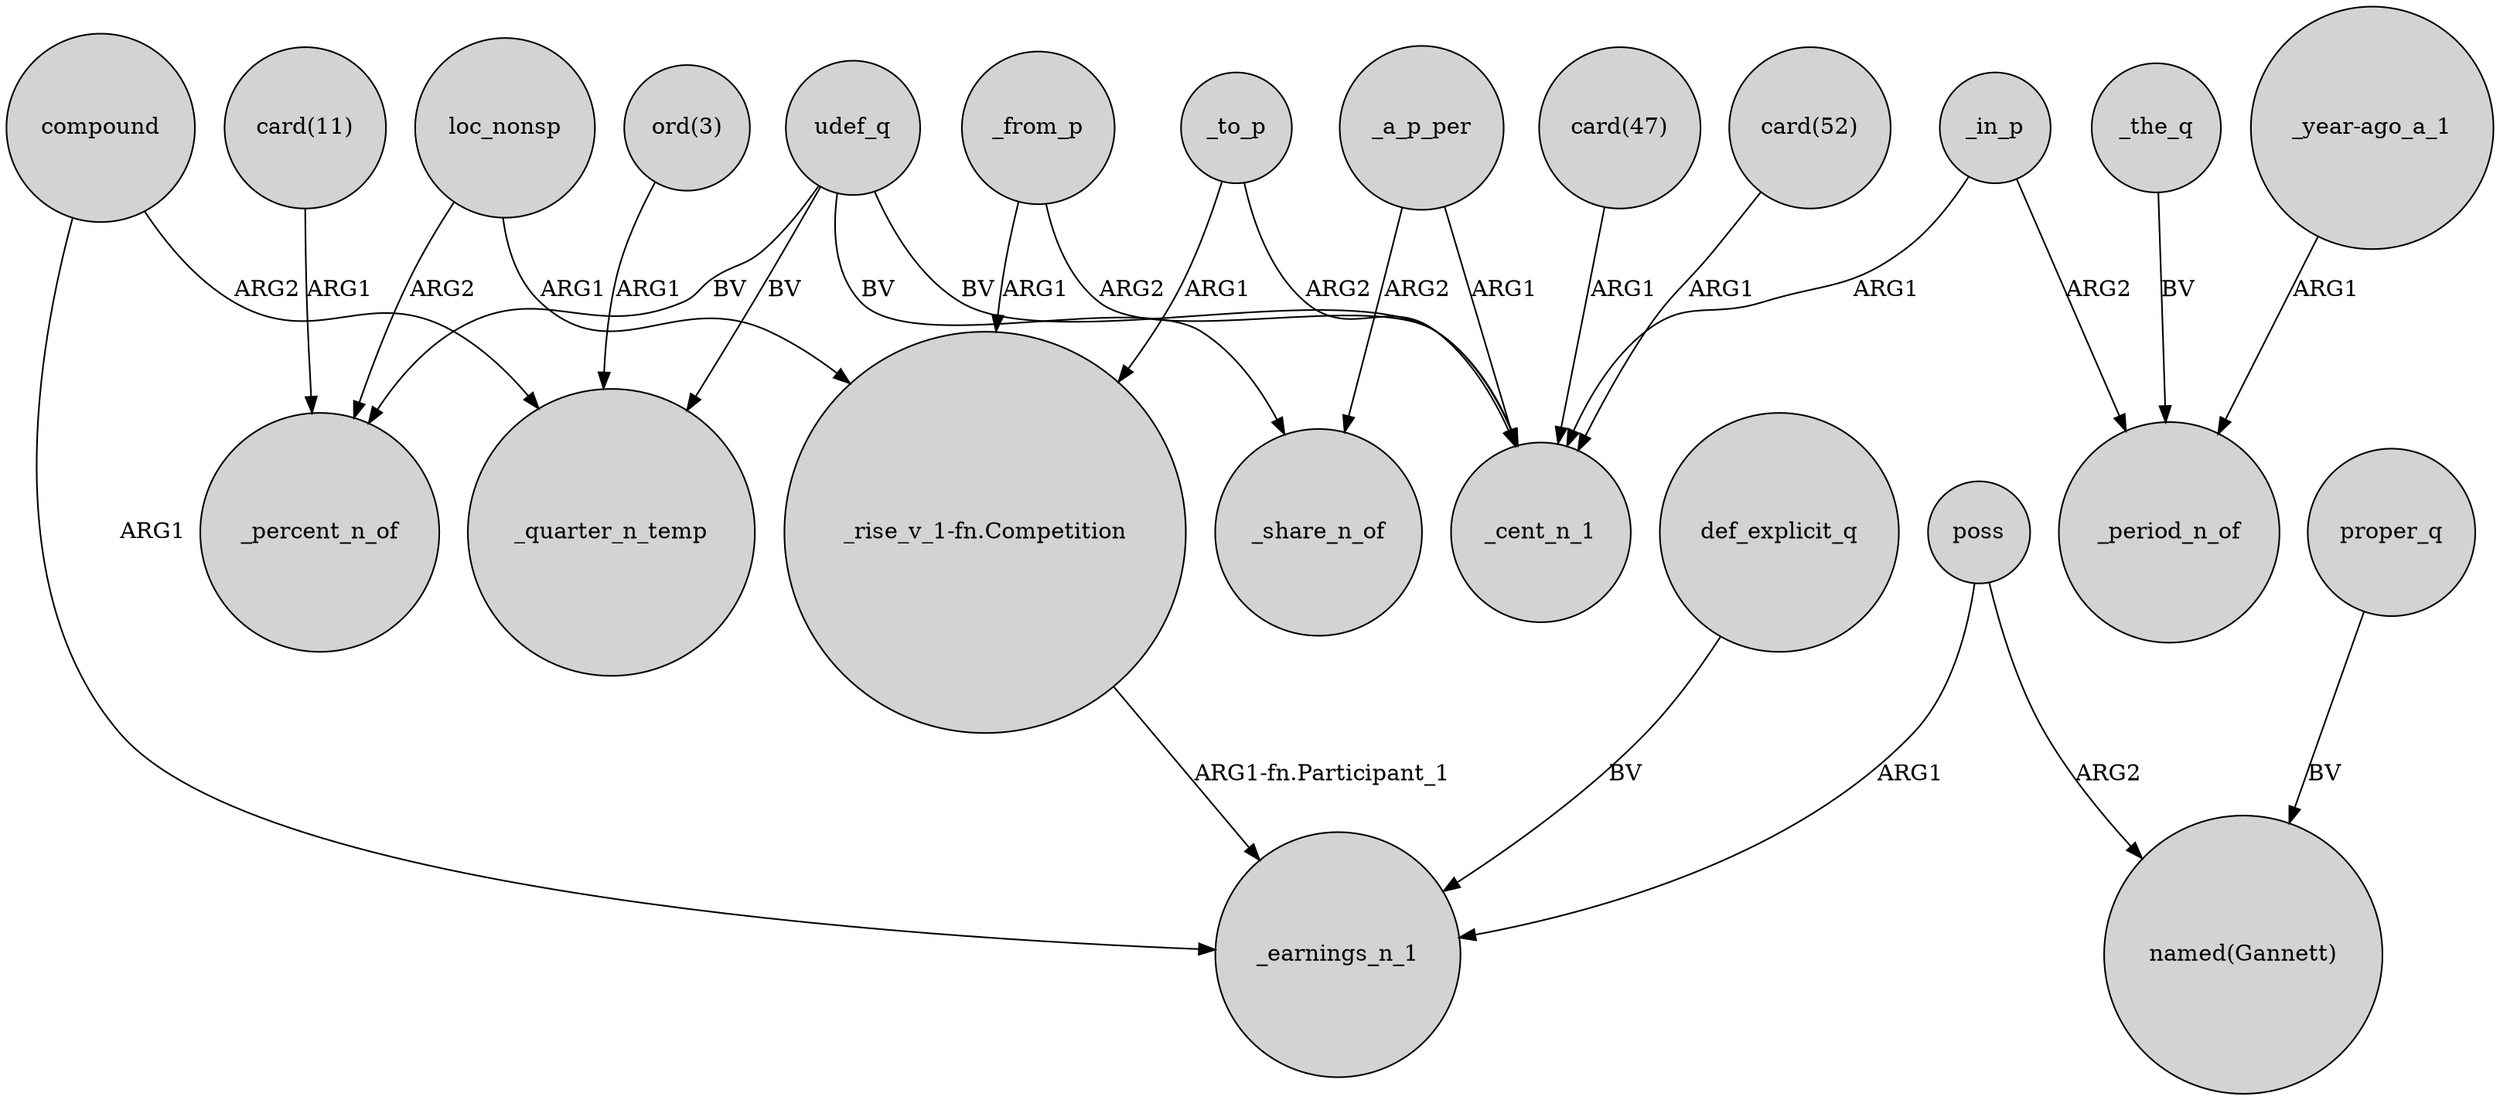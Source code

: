 digraph {
	node [shape=circle style=filled]
	loc_nonsp -> "_rise_v_1-fn.Competition" [label=ARG1]
	"ord(3)" -> _quarter_n_temp [label=ARG1]
	proper_q -> "named(Gannett)" [label=BV]
	_a_p_per -> _cent_n_1 [label=ARG1]
	_from_p -> _cent_n_1 [label=ARG2]
	_in_p -> _period_n_of [label=ARG2]
	_from_p -> "_rise_v_1-fn.Competition" [label=ARG1]
	"_year-ago_a_1" -> _period_n_of [label=ARG1]
	udef_q -> _cent_n_1 [label=BV]
	_to_p -> "_rise_v_1-fn.Competition" [label=ARG1]
	compound -> _quarter_n_temp [label=ARG2]
	_a_p_per -> _share_n_of [label=ARG2]
	udef_q -> _percent_n_of [label=BV]
	udef_q -> _share_n_of [label=BV]
	"_rise_v_1-fn.Competition" -> _earnings_n_1 [label="ARG1-fn.Participant_1"]
	"card(11)" -> _percent_n_of [label=ARG1]
	def_explicit_q -> _earnings_n_1 [label=BV]
	poss -> _earnings_n_1 [label=ARG1]
	_to_p -> _cent_n_1 [label=ARG2]
	udef_q -> _quarter_n_temp [label=BV]
	"card(47)" -> _cent_n_1 [label=ARG1]
	"card(52)" -> _cent_n_1 [label=ARG1]
	_in_p -> _cent_n_1 [label=ARG1]
	compound -> _earnings_n_1 [label=ARG1]
	_the_q -> _period_n_of [label=BV]
	poss -> "named(Gannett)" [label=ARG2]
	loc_nonsp -> _percent_n_of [label=ARG2]
}
